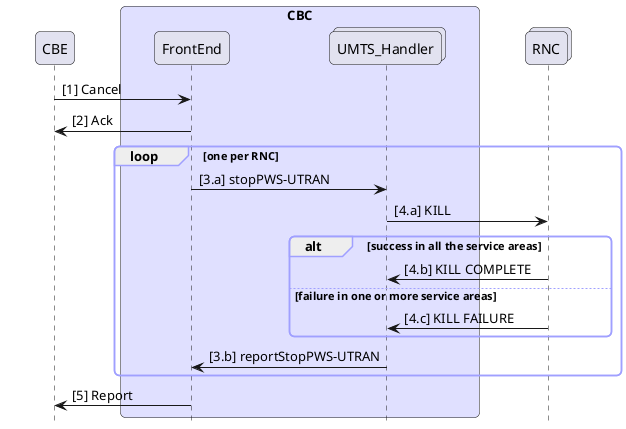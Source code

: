 @startuml
hide footbox
skinparam Shadowing false
skinparam BackgroundColor transparent
skinparam SequenceGroupBodyBackgroundColor transparent
skinparam roundcorner 10
skinparam ParticipantPadding 30
skinparam BoxPadding 10
skinparam SequenceGroupBorderColor #a0a0ff

participant CBE as cbe
box "CBC" #e0e0ff
participant FrontEnd as fe
collections UMTS_Handler as handlers
end box
collections RNC as rnc

cbe -> fe: [1] Cancel
fe -> cbe: [2] Ack
loop one per RNC
    fe -> handlers: [3.a] stopPWS-UTRAN
    handlers -> rnc: [4.a] KILL
    alt success in all the service areas
        rnc -> handlers: [4.b] KILL COMPLETE
    else failure in one or more service areas
        rnc -> handlers: [4.c] KILL FAILURE
    end
    handlers -> fe: [3.b] reportStopPWS-UTRAN
end
fe -> cbe: [5] Report
@enduml